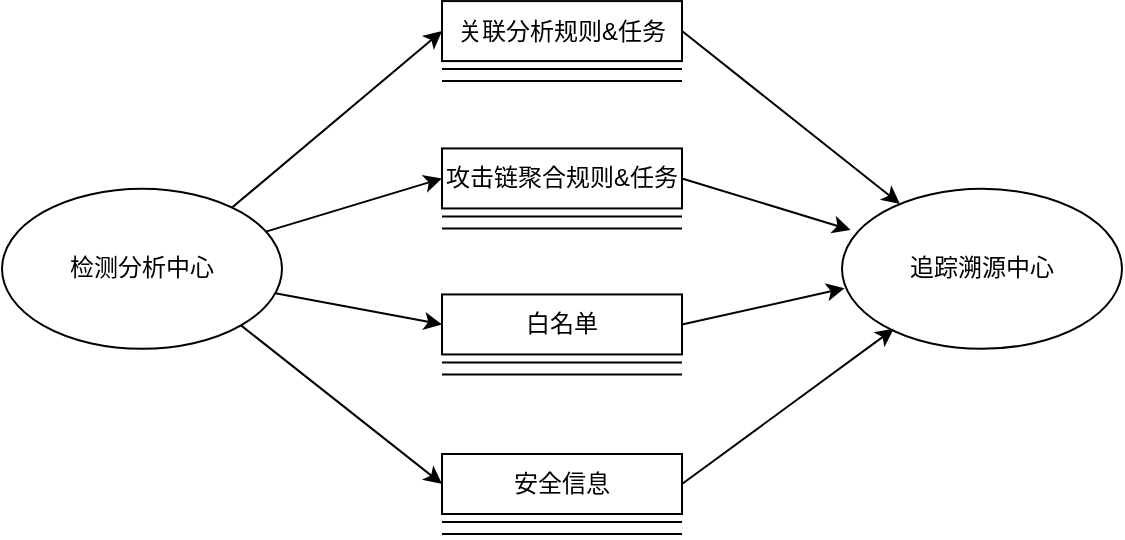<mxfile version="17.1.3" type="github">
  <diagram id="C5RBs43oDa-KdzZeNtuy" name="Page-1">
    <mxGraphModel dx="1897" dy="681" grid="1" gridSize="10" guides="1" tooltips="1" connect="1" arrows="1" fold="1" page="1" pageScale="1" pageWidth="827" pageHeight="1169" math="0" shadow="0">
      <root>
        <mxCell id="WIyWlLk6GJQsqaUBKTNV-0" />
        <mxCell id="WIyWlLk6GJQsqaUBKTNV-1" parent="WIyWlLk6GJQsqaUBKTNV-0" />
        <mxCell id="a2AHrpmJnOTwJ1RgOr1F-55" value="追踪溯源中心" style="ellipse;whiteSpace=wrap;html=1;" vertex="1" parent="WIyWlLk6GJQsqaUBKTNV-1">
          <mxGeometry x="170" y="266.4" width="140" height="80" as="geometry" />
        </mxCell>
        <mxCell id="a2AHrpmJnOTwJ1RgOr1F-118" style="edgeStyle=none;rounded=0;orthogonalLoop=1;jettySize=auto;html=1;entryX=0;entryY=0.5;entryDx=0;entryDy=0;" edge="1" parent="WIyWlLk6GJQsqaUBKTNV-1" target="a2AHrpmJnOTwJ1RgOr1F-103">
          <mxGeometry relative="1" as="geometry">
            <mxPoint x="-140" y="280" as="sourcePoint" />
          </mxGeometry>
        </mxCell>
        <mxCell id="a2AHrpmJnOTwJ1RgOr1F-119" style="edgeStyle=none;rounded=0;orthogonalLoop=1;jettySize=auto;html=1;entryX=0;entryY=0.5;entryDx=0;entryDy=0;" edge="1" parent="WIyWlLk6GJQsqaUBKTNV-1" source="a2AHrpmJnOTwJ1RgOr1F-102" target="a2AHrpmJnOTwJ1RgOr1F-106">
          <mxGeometry relative="1" as="geometry">
            <mxPoint x="-120" y="290" as="sourcePoint" />
          </mxGeometry>
        </mxCell>
        <mxCell id="a2AHrpmJnOTwJ1RgOr1F-120" style="edgeStyle=none;rounded=0;orthogonalLoop=1;jettySize=auto;html=1;entryX=0;entryY=0.5;entryDx=0;entryDy=0;" edge="1" parent="WIyWlLk6GJQsqaUBKTNV-1" source="a2AHrpmJnOTwJ1RgOr1F-102" target="a2AHrpmJnOTwJ1RgOr1F-115">
          <mxGeometry relative="1" as="geometry" />
        </mxCell>
        <mxCell id="a2AHrpmJnOTwJ1RgOr1F-150" style="edgeStyle=none;rounded=0;orthogonalLoop=1;jettySize=auto;html=1;exitX=1;exitY=1;exitDx=0;exitDy=0;entryX=0;entryY=0.5;entryDx=0;entryDy=0;" edge="1" parent="WIyWlLk6GJQsqaUBKTNV-1" source="a2AHrpmJnOTwJ1RgOr1F-102" target="a2AHrpmJnOTwJ1RgOr1F-147">
          <mxGeometry relative="1" as="geometry" />
        </mxCell>
        <mxCell id="a2AHrpmJnOTwJ1RgOr1F-102" value="检测分析中心" style="ellipse;whiteSpace=wrap;html=1;" vertex="1" parent="WIyWlLk6GJQsqaUBKTNV-1">
          <mxGeometry x="-250" y="266.4" width="140" height="80" as="geometry" />
        </mxCell>
        <mxCell id="a2AHrpmJnOTwJ1RgOr1F-121" style="edgeStyle=none;rounded=0;orthogonalLoop=1;jettySize=auto;html=1;exitX=1;exitY=0.5;exitDx=0;exitDy=0;" edge="1" parent="WIyWlLk6GJQsqaUBKTNV-1" source="a2AHrpmJnOTwJ1RgOr1F-103" target="a2AHrpmJnOTwJ1RgOr1F-55">
          <mxGeometry relative="1" as="geometry" />
        </mxCell>
        <mxCell id="a2AHrpmJnOTwJ1RgOr1F-103" value="关联分析规则&amp;amp;任务" style="rounded=0;whiteSpace=wrap;html=1;" vertex="1" parent="WIyWlLk6GJQsqaUBKTNV-1">
          <mxGeometry x="-30" y="172.54" width="120" height="30" as="geometry" />
        </mxCell>
        <mxCell id="a2AHrpmJnOTwJ1RgOr1F-104" value="" style="endArrow=none;html=1;rounded=0;" edge="1" parent="WIyWlLk6GJQsqaUBKTNV-1">
          <mxGeometry width="50" height="50" relative="1" as="geometry">
            <mxPoint x="-30" y="206.54" as="sourcePoint" />
            <mxPoint x="90" y="206.54" as="targetPoint" />
          </mxGeometry>
        </mxCell>
        <mxCell id="a2AHrpmJnOTwJ1RgOr1F-105" value="" style="endArrow=none;html=1;rounded=0;" edge="1" parent="WIyWlLk6GJQsqaUBKTNV-1">
          <mxGeometry width="50" height="50" relative="1" as="geometry">
            <mxPoint x="-30" y="212.54" as="sourcePoint" />
            <mxPoint x="90" y="212.54" as="targetPoint" />
          </mxGeometry>
        </mxCell>
        <mxCell id="a2AHrpmJnOTwJ1RgOr1F-122" style="edgeStyle=none;rounded=0;orthogonalLoop=1;jettySize=auto;html=1;exitX=1;exitY=0.5;exitDx=0;exitDy=0;entryX=0.031;entryY=0.257;entryDx=0;entryDy=0;entryPerimeter=0;" edge="1" parent="WIyWlLk6GJQsqaUBKTNV-1" source="a2AHrpmJnOTwJ1RgOr1F-106" target="a2AHrpmJnOTwJ1RgOr1F-55">
          <mxGeometry relative="1" as="geometry" />
        </mxCell>
        <mxCell id="a2AHrpmJnOTwJ1RgOr1F-106" value="攻击链聚合规则&amp;amp;任务" style="rounded=0;whiteSpace=wrap;html=1;" vertex="1" parent="WIyWlLk6GJQsqaUBKTNV-1">
          <mxGeometry x="-30" y="246.22" width="120" height="30" as="geometry" />
        </mxCell>
        <mxCell id="a2AHrpmJnOTwJ1RgOr1F-107" value="" style="endArrow=none;html=1;rounded=0;" edge="1" parent="WIyWlLk6GJQsqaUBKTNV-1">
          <mxGeometry width="50" height="50" relative="1" as="geometry">
            <mxPoint x="-30" y="280.22" as="sourcePoint" />
            <mxPoint x="90" y="280.22" as="targetPoint" />
          </mxGeometry>
        </mxCell>
        <mxCell id="a2AHrpmJnOTwJ1RgOr1F-108" value="" style="endArrow=none;html=1;rounded=0;" edge="1" parent="WIyWlLk6GJQsqaUBKTNV-1">
          <mxGeometry width="50" height="50" relative="1" as="geometry">
            <mxPoint x="-30" y="286.22" as="sourcePoint" />
            <mxPoint x="90" y="286.22" as="targetPoint" />
          </mxGeometry>
        </mxCell>
        <mxCell id="a2AHrpmJnOTwJ1RgOr1F-123" style="edgeStyle=none;rounded=0;orthogonalLoop=1;jettySize=auto;html=1;exitX=1;exitY=0.5;exitDx=0;exitDy=0;entryX=0.009;entryY=0.622;entryDx=0;entryDy=0;entryPerimeter=0;" edge="1" parent="WIyWlLk6GJQsqaUBKTNV-1" source="a2AHrpmJnOTwJ1RgOr1F-115" target="a2AHrpmJnOTwJ1RgOr1F-55">
          <mxGeometry relative="1" as="geometry" />
        </mxCell>
        <mxCell id="a2AHrpmJnOTwJ1RgOr1F-115" value="&lt;span style=&quot;font-weight: normal&quot;&gt;白名单&lt;/span&gt;" style="rounded=0;whiteSpace=wrap;html=1;fontStyle=1" vertex="1" parent="WIyWlLk6GJQsqaUBKTNV-1">
          <mxGeometry x="-30" y="319.22" width="120" height="30" as="geometry" />
        </mxCell>
        <mxCell id="a2AHrpmJnOTwJ1RgOr1F-116" value="" style="endArrow=none;html=1;rounded=0;fontStyle=1" edge="1" parent="WIyWlLk6GJQsqaUBKTNV-1">
          <mxGeometry width="50" height="50" relative="1" as="geometry">
            <mxPoint x="-30" y="353.22" as="sourcePoint" />
            <mxPoint x="90" y="353.22" as="targetPoint" />
          </mxGeometry>
        </mxCell>
        <mxCell id="a2AHrpmJnOTwJ1RgOr1F-117" value="" style="endArrow=none;html=1;rounded=0;fontStyle=1" edge="1" parent="WIyWlLk6GJQsqaUBKTNV-1">
          <mxGeometry width="50" height="50" relative="1" as="geometry">
            <mxPoint x="-30" y="359.22" as="sourcePoint" />
            <mxPoint x="90" y="359.22" as="targetPoint" />
          </mxGeometry>
        </mxCell>
        <mxCell id="a2AHrpmJnOTwJ1RgOr1F-151" style="edgeStyle=none;rounded=0;orthogonalLoop=1;jettySize=auto;html=1;entryX=0.185;entryY=0.875;entryDx=0;entryDy=0;entryPerimeter=0;exitX=1;exitY=0.5;exitDx=0;exitDy=0;" edge="1" parent="WIyWlLk6GJQsqaUBKTNV-1" source="a2AHrpmJnOTwJ1RgOr1F-147" target="a2AHrpmJnOTwJ1RgOr1F-55">
          <mxGeometry relative="1" as="geometry" />
        </mxCell>
        <mxCell id="a2AHrpmJnOTwJ1RgOr1F-147" value="安全信息" style="rounded=0;whiteSpace=wrap;html=1;" vertex="1" parent="WIyWlLk6GJQsqaUBKTNV-1">
          <mxGeometry x="-30" y="399" width="120" height="30" as="geometry" />
        </mxCell>
        <mxCell id="a2AHrpmJnOTwJ1RgOr1F-148" value="" style="endArrow=none;html=1;rounded=0;" edge="1" parent="WIyWlLk6GJQsqaUBKTNV-1">
          <mxGeometry width="50" height="50" relative="1" as="geometry">
            <mxPoint x="-30" y="433" as="sourcePoint" />
            <mxPoint x="90" y="433" as="targetPoint" />
          </mxGeometry>
        </mxCell>
        <mxCell id="a2AHrpmJnOTwJ1RgOr1F-149" value="" style="endArrow=none;html=1;rounded=0;" edge="1" parent="WIyWlLk6GJQsqaUBKTNV-1">
          <mxGeometry width="50" height="50" relative="1" as="geometry">
            <mxPoint x="-30" y="439.0" as="sourcePoint" />
            <mxPoint x="90" y="439.0" as="targetPoint" />
          </mxGeometry>
        </mxCell>
      </root>
    </mxGraphModel>
  </diagram>
</mxfile>
